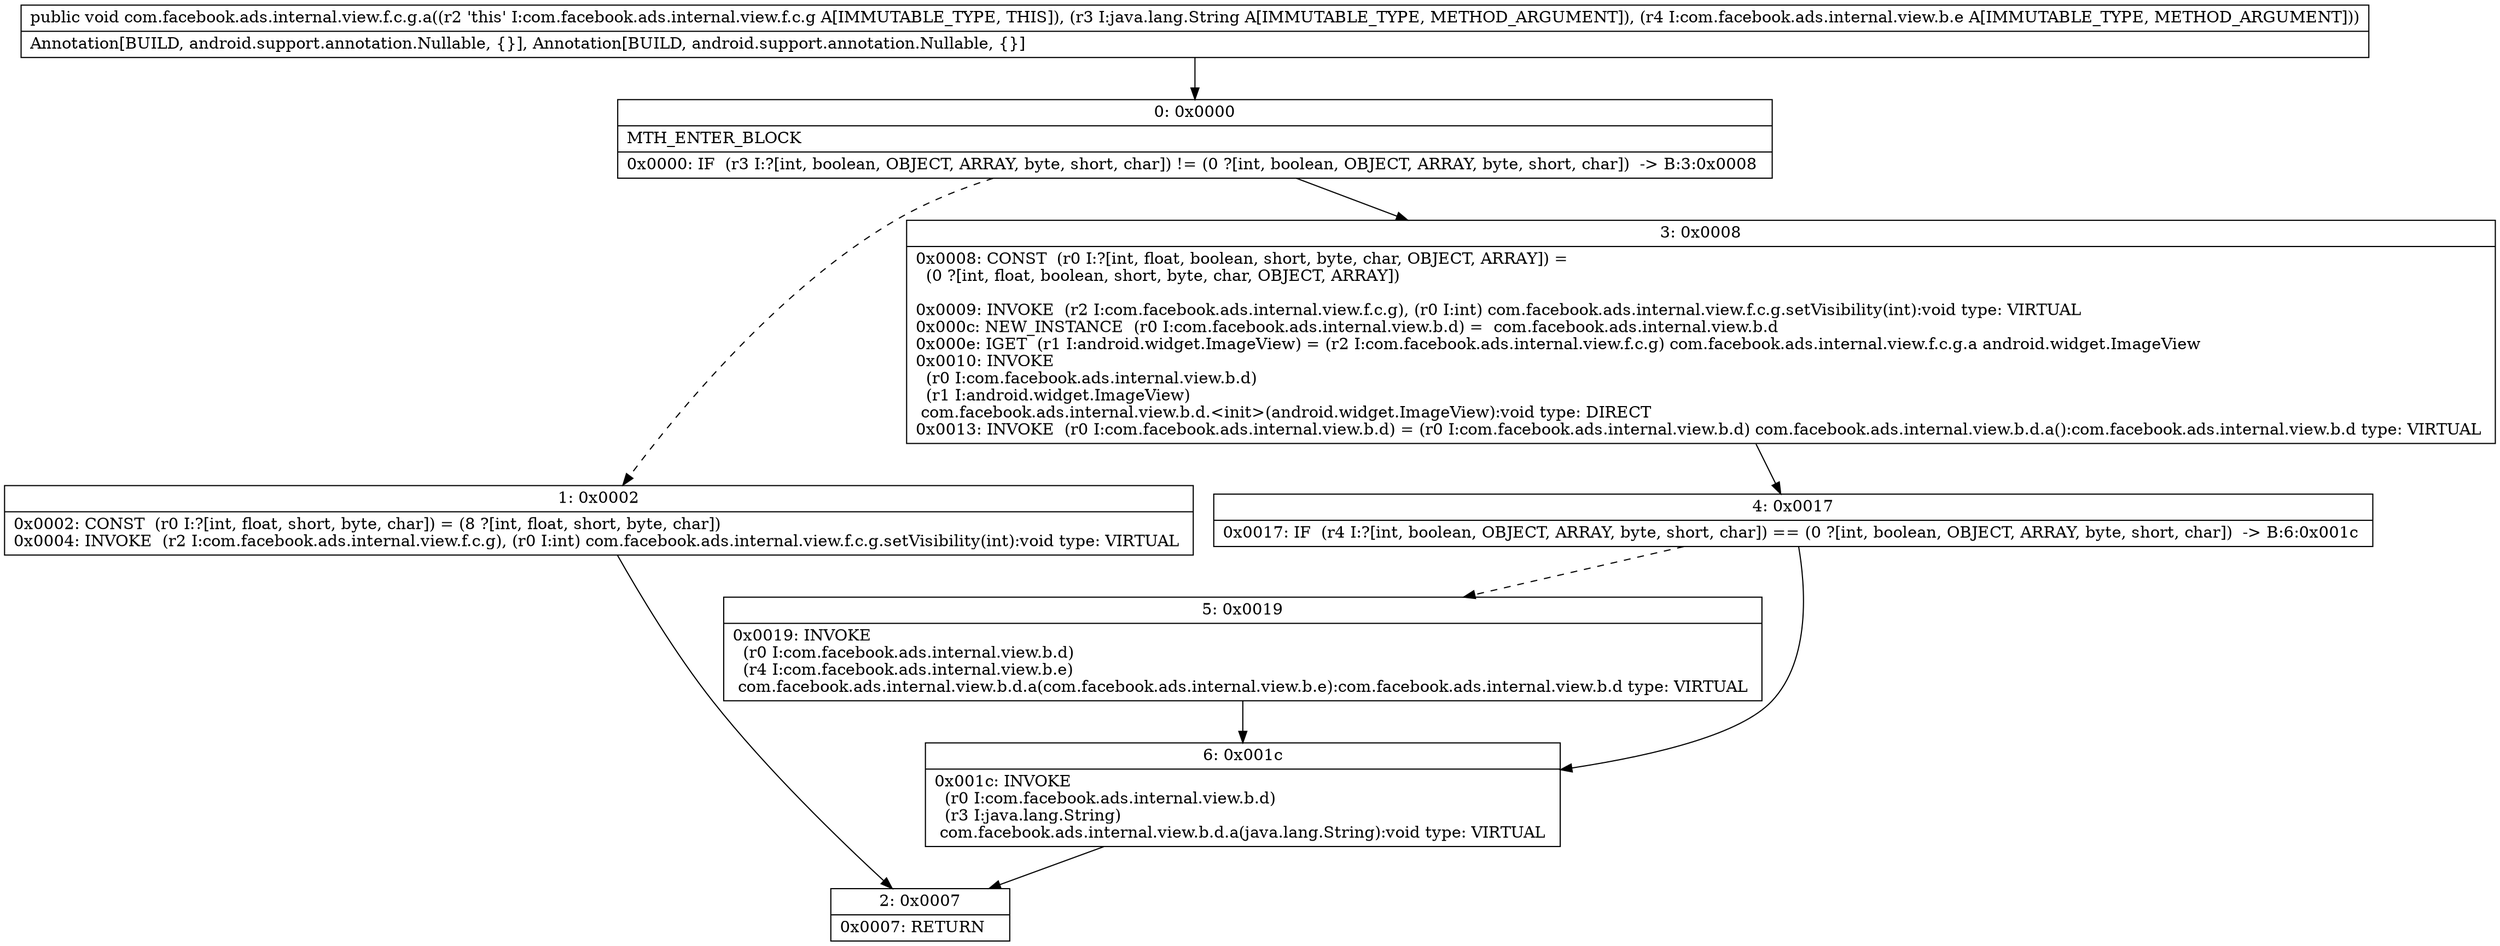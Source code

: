 digraph "CFG forcom.facebook.ads.internal.view.f.c.g.a(Ljava\/lang\/String;Lcom\/facebook\/ads\/internal\/view\/b\/e;)V" {
Node_0 [shape=record,label="{0\:\ 0x0000|MTH_ENTER_BLOCK\l|0x0000: IF  (r3 I:?[int, boolean, OBJECT, ARRAY, byte, short, char]) != (0 ?[int, boolean, OBJECT, ARRAY, byte, short, char])  \-\> B:3:0x0008 \l}"];
Node_1 [shape=record,label="{1\:\ 0x0002|0x0002: CONST  (r0 I:?[int, float, short, byte, char]) = (8 ?[int, float, short, byte, char]) \l0x0004: INVOKE  (r2 I:com.facebook.ads.internal.view.f.c.g), (r0 I:int) com.facebook.ads.internal.view.f.c.g.setVisibility(int):void type: VIRTUAL \l}"];
Node_2 [shape=record,label="{2\:\ 0x0007|0x0007: RETURN   \l}"];
Node_3 [shape=record,label="{3\:\ 0x0008|0x0008: CONST  (r0 I:?[int, float, boolean, short, byte, char, OBJECT, ARRAY]) = \l  (0 ?[int, float, boolean, short, byte, char, OBJECT, ARRAY])\l \l0x0009: INVOKE  (r2 I:com.facebook.ads.internal.view.f.c.g), (r0 I:int) com.facebook.ads.internal.view.f.c.g.setVisibility(int):void type: VIRTUAL \l0x000c: NEW_INSTANCE  (r0 I:com.facebook.ads.internal.view.b.d) =  com.facebook.ads.internal.view.b.d \l0x000e: IGET  (r1 I:android.widget.ImageView) = (r2 I:com.facebook.ads.internal.view.f.c.g) com.facebook.ads.internal.view.f.c.g.a android.widget.ImageView \l0x0010: INVOKE  \l  (r0 I:com.facebook.ads.internal.view.b.d)\l  (r1 I:android.widget.ImageView)\l com.facebook.ads.internal.view.b.d.\<init\>(android.widget.ImageView):void type: DIRECT \l0x0013: INVOKE  (r0 I:com.facebook.ads.internal.view.b.d) = (r0 I:com.facebook.ads.internal.view.b.d) com.facebook.ads.internal.view.b.d.a():com.facebook.ads.internal.view.b.d type: VIRTUAL \l}"];
Node_4 [shape=record,label="{4\:\ 0x0017|0x0017: IF  (r4 I:?[int, boolean, OBJECT, ARRAY, byte, short, char]) == (0 ?[int, boolean, OBJECT, ARRAY, byte, short, char])  \-\> B:6:0x001c \l}"];
Node_5 [shape=record,label="{5\:\ 0x0019|0x0019: INVOKE  \l  (r0 I:com.facebook.ads.internal.view.b.d)\l  (r4 I:com.facebook.ads.internal.view.b.e)\l com.facebook.ads.internal.view.b.d.a(com.facebook.ads.internal.view.b.e):com.facebook.ads.internal.view.b.d type: VIRTUAL \l}"];
Node_6 [shape=record,label="{6\:\ 0x001c|0x001c: INVOKE  \l  (r0 I:com.facebook.ads.internal.view.b.d)\l  (r3 I:java.lang.String)\l com.facebook.ads.internal.view.b.d.a(java.lang.String):void type: VIRTUAL \l}"];
MethodNode[shape=record,label="{public void com.facebook.ads.internal.view.f.c.g.a((r2 'this' I:com.facebook.ads.internal.view.f.c.g A[IMMUTABLE_TYPE, THIS]), (r3 I:java.lang.String A[IMMUTABLE_TYPE, METHOD_ARGUMENT]), (r4 I:com.facebook.ads.internal.view.b.e A[IMMUTABLE_TYPE, METHOD_ARGUMENT]))  | Annotation[BUILD, android.support.annotation.Nullable, \{\}], Annotation[BUILD, android.support.annotation.Nullable, \{\}]\l}"];
MethodNode -> Node_0;
Node_0 -> Node_1[style=dashed];
Node_0 -> Node_3;
Node_1 -> Node_2;
Node_3 -> Node_4;
Node_4 -> Node_5[style=dashed];
Node_4 -> Node_6;
Node_5 -> Node_6;
Node_6 -> Node_2;
}

